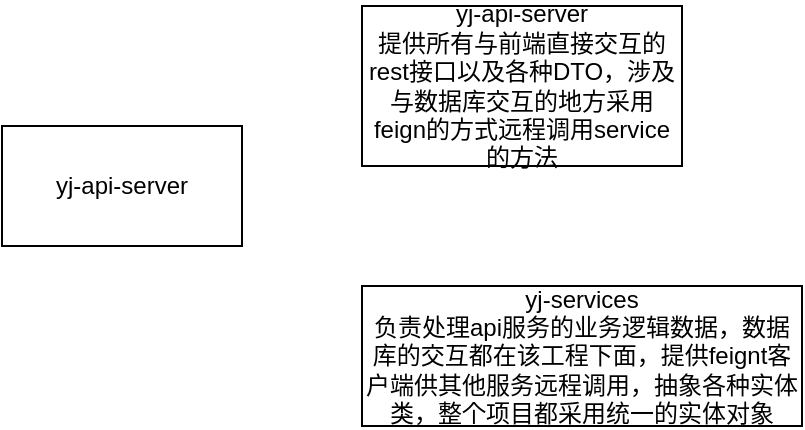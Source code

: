 <mxfile version="20.1.2" type="github">
  <diagram id="q94vO7x2B7mEJxBbjwwC" name="第 1 页">
    <mxGraphModel dx="1038" dy="571" grid="1" gridSize="10" guides="1" tooltips="1" connect="1" arrows="1" fold="1" page="1" pageScale="1" pageWidth="827" pageHeight="1169" math="0" shadow="0">
      <root>
        <mxCell id="0" />
        <mxCell id="1" parent="0" />
        <mxCell id="HXe5Fqyoxgzw2WQCRE1f-1" value="yj-api-server" style="rounded=0;whiteSpace=wrap;html=1;" vertex="1" parent="1">
          <mxGeometry x="90" y="90" width="120" height="60" as="geometry" />
        </mxCell>
        <mxCell id="HXe5Fqyoxgzw2WQCRE1f-2" value="yj-api-server&lt;br&gt;提供所有与前端直接交互的rest接口以及各种DTO，涉及与数据库交互的地方采用feign的方式远程调用service的方法" style="rounded=0;whiteSpace=wrap;html=1;" vertex="1" parent="1">
          <mxGeometry x="270" y="30" width="160" height="80" as="geometry" />
        </mxCell>
        <mxCell id="HXe5Fqyoxgzw2WQCRE1f-3" value="yj-services&lt;br&gt;负责处理api服务的业务逻辑数据，数据库的交互都在该工程下面，提供feignt客户端供其他服务远程调用，抽象各种实体类，整个项目都采用统一的实体对象" style="rounded=0;whiteSpace=wrap;html=1;" vertex="1" parent="1">
          <mxGeometry x="270" y="170" width="220" height="70" as="geometry" />
        </mxCell>
      </root>
    </mxGraphModel>
  </diagram>
</mxfile>
